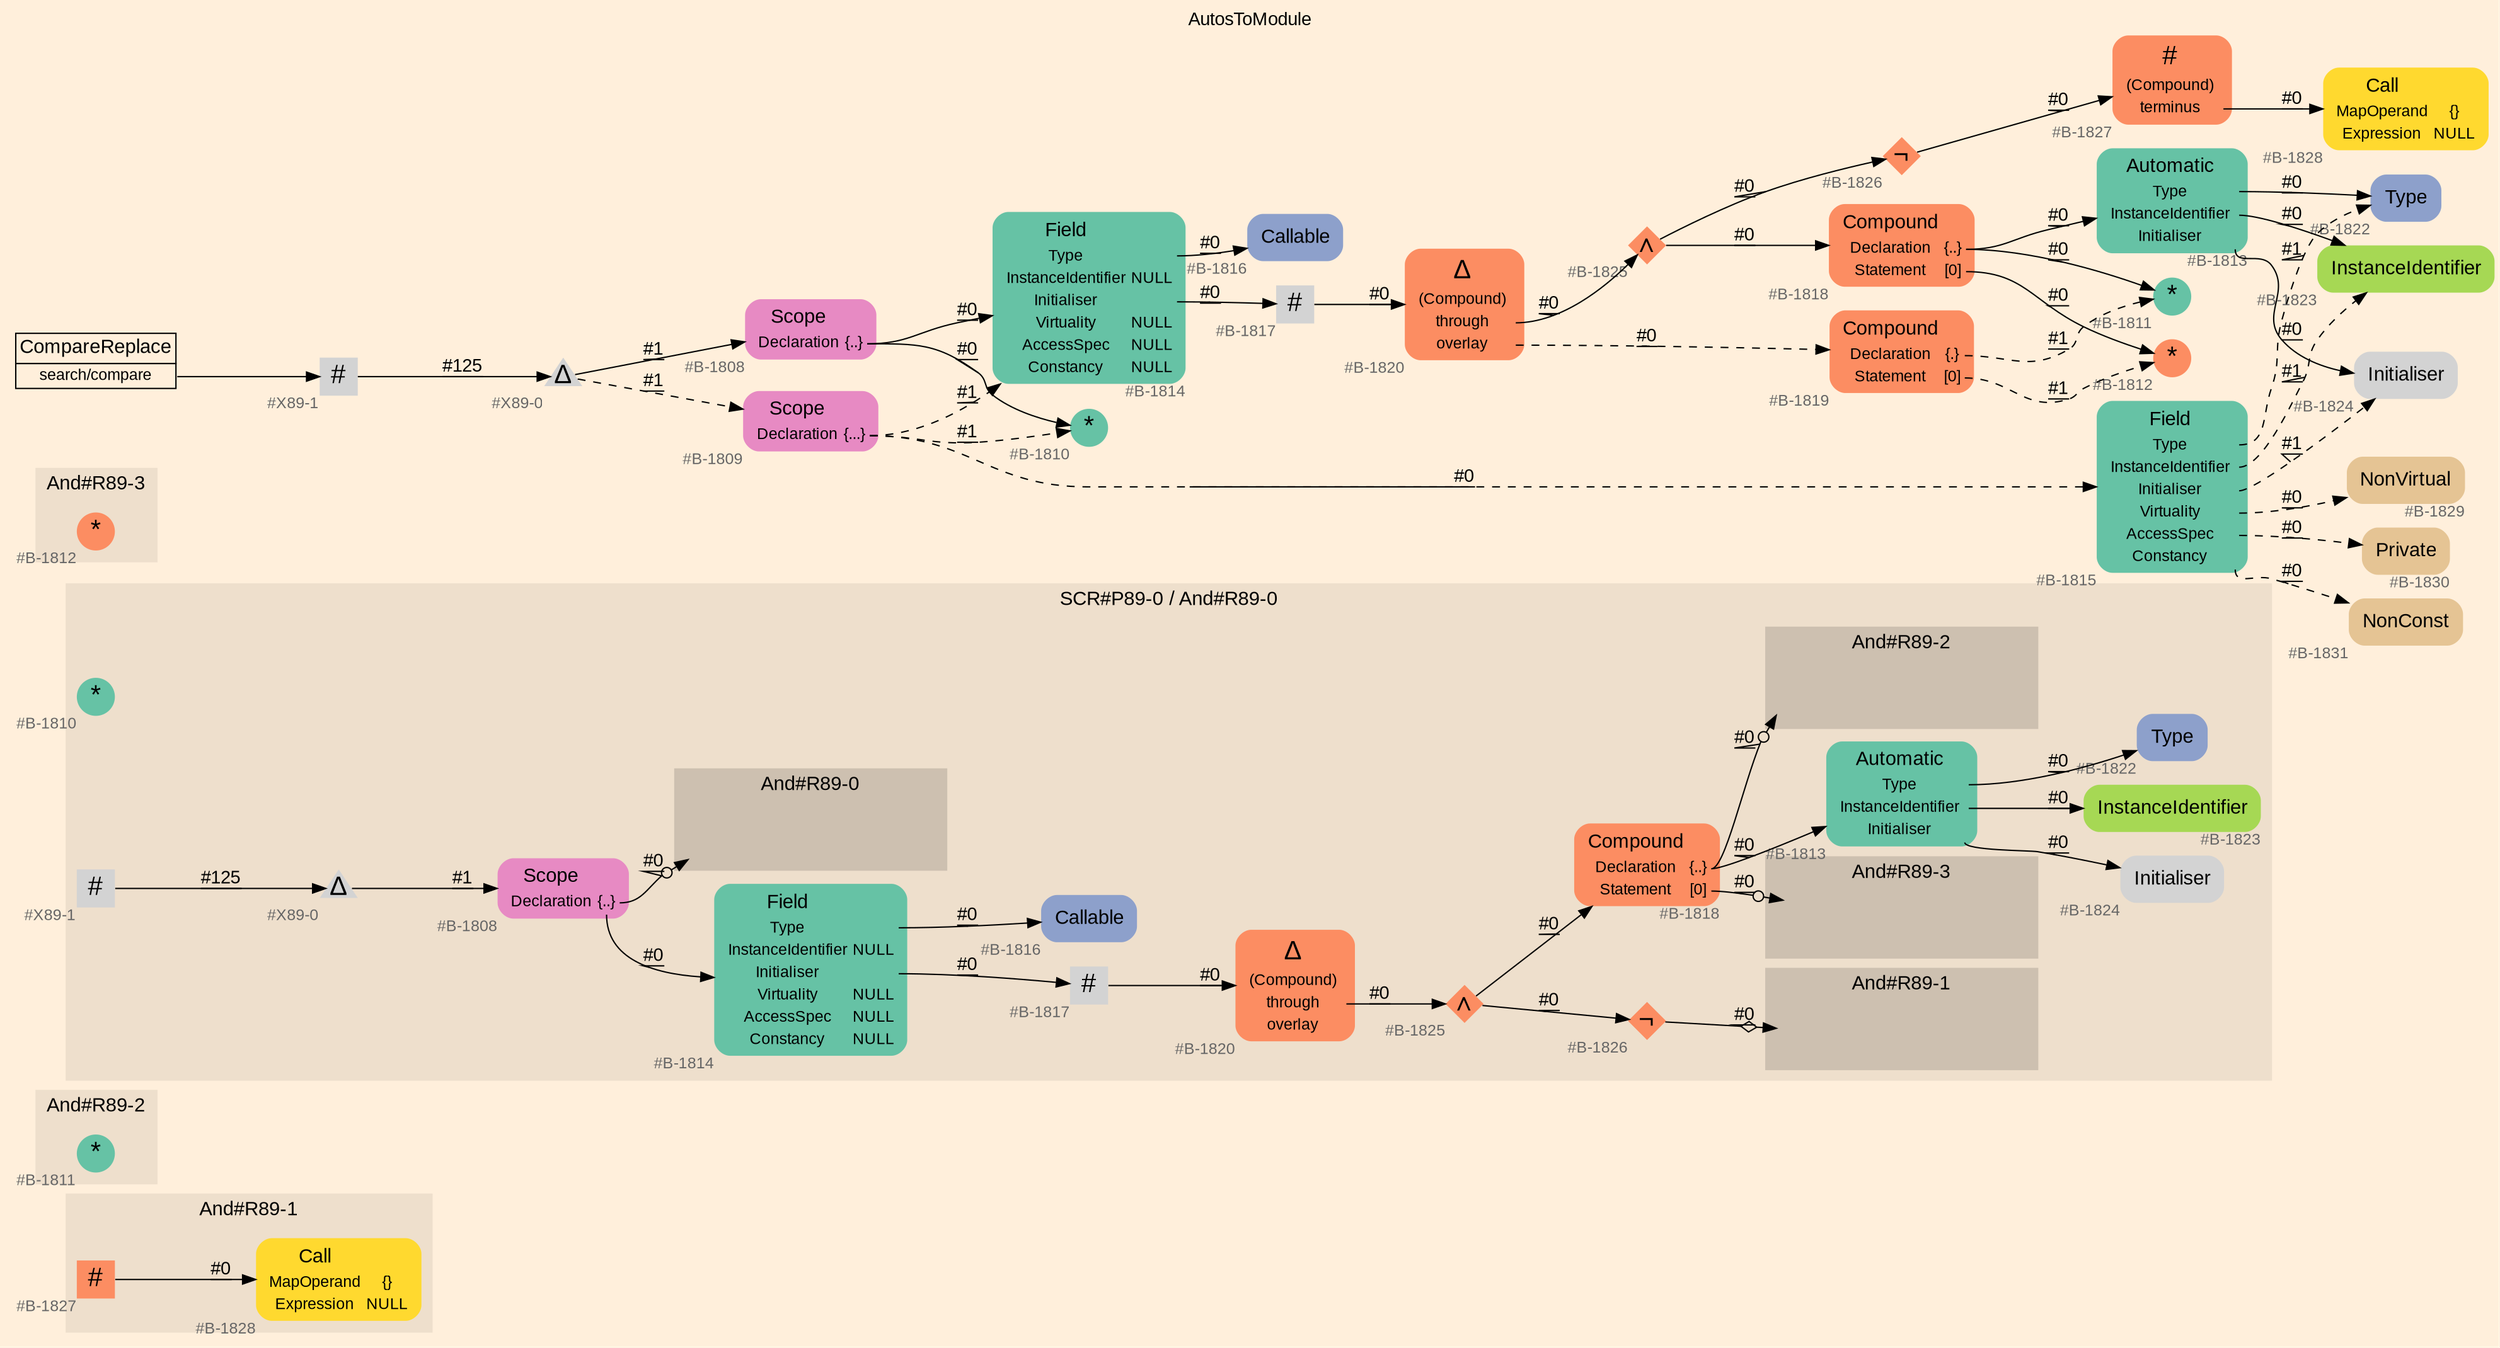 digraph "AutosToModule" {
label = "AutosToModule"
labelloc = t
graph [
    rankdir = "LR"
    ranksep = 0.3
    bgcolor = antiquewhite1
    color = black
    fontcolor = black
    fontname = "Arial"
];
node [
    fontname = "Arial"
];
edge [
    fontname = "Arial"
];

// -------------------- figure And#R89-1 --------------------
// -------- region And#R89-1 ----------
subgraph "clusterAnd#R89-1" {
    label = "And#R89-1"
    style = "filled"
    color = antiquewhite2
    fontsize = "15"
    // -------- block And#R89-1/#B-1828 ----------
    "And#R89-1/#B-1828" [
        fillcolor = "/set28/6"
        xlabel = "#B-1828"
        fontsize = "12"
        fontcolor = grey40
        shape = "plaintext"
        label = <<TABLE BORDER="0" CELLBORDER="0" CELLSPACING="0">
         <TR><TD><FONT COLOR="black" POINT-SIZE="15">Call</FONT></TD></TR>
         <TR><TD><FONT COLOR="black" POINT-SIZE="12">MapOperand</FONT></TD><TD PORT="port0"><FONT COLOR="black" POINT-SIZE="12">{}</FONT></TD></TR>
         <TR><TD><FONT COLOR="black" POINT-SIZE="12">Expression</FONT></TD><TD PORT="port1"><FONT COLOR="black" POINT-SIZE="12">NULL</FONT></TD></TR>
        </TABLE>>
        style = "rounded,filled"
    ];
    
    // -------- block And#R89-1/#B-1827 ----------
    "And#R89-1/#B-1827" [
        fillcolor = "/set28/2"
        xlabel = "#B-1827"
        fontsize = "12"
        fontcolor = grey40
        shape = "square"
        label = <<FONT COLOR="black" POINT-SIZE="20">#</FONT>>
        style = "filled"
        penwidth = 0.0
        fixedsize = true
        width = 0.4
        height = 0.4
    ];
    
}

"And#R89-1/#B-1827" -> "And#R89-1/#B-1828" [
    label = "#0"
    decorate = true
    color = black
    fontcolor = black
];


// -------------------- figure And#R89-2 --------------------
// -------- region And#R89-2 ----------
subgraph "clusterAnd#R89-2" {
    label = "And#R89-2"
    style = "filled"
    color = antiquewhite2
    fontsize = "15"
    // -------- block And#R89-2/#B-1811 ----------
    "And#R89-2/#B-1811" [
        fillcolor = "/set28/1"
        xlabel = "#B-1811"
        fontsize = "12"
        fontcolor = grey40
        shape = "circle"
        label = <<FONT COLOR="black" POINT-SIZE="20">*</FONT>>
        style = "filled"
        penwidth = 0.0
        fixedsize = true
        width = 0.4
        height = 0.4
    ];
    
}


// -------------------- figure And#R89-0 --------------------
// -------- region And#R89-0 ----------
subgraph "clusterAnd#R89-0" {
    label = "And#R89-0"
    style = "filled"
    color = antiquewhite2
    fontsize = "15"
    // -------- block And#R89-0/#B-1810 ----------
    "And#R89-0/#B-1810" [
        fillcolor = "/set28/1"
        xlabel = "#B-1810"
        fontsize = "12"
        fontcolor = grey40
        shape = "circle"
        label = <<FONT COLOR="black" POINT-SIZE="20">*</FONT>>
        style = "filled"
        penwidth = 0.0
        fixedsize = true
        width = 0.4
        height = 0.4
    ];
    
}


// -------------------- figure And#R89-3 --------------------
// -------- region And#R89-3 ----------
subgraph "clusterAnd#R89-3" {
    label = "And#R89-3"
    style = "filled"
    color = antiquewhite2
    fontsize = "15"
    // -------- block And#R89-3/#B-1812 ----------
    "And#R89-3/#B-1812" [
        fillcolor = "/set28/2"
        xlabel = "#B-1812"
        fontsize = "12"
        fontcolor = grey40
        shape = "circle"
        label = <<FONT COLOR="black" POINT-SIZE="20">*</FONT>>
        style = "filled"
        penwidth = 0.0
        fixedsize = true
        width = 0.4
        height = 0.4
    ];
    
}


// -------------------- figure And#R89-0 --------------------
// -------- region And#R89-0 ----------
subgraph "clusterAnd#R89-0" {
    label = "SCR#P89-0 / And#R89-0"
    style = "filled"
    color = antiquewhite2
    fontsize = "15"
    // -------- block And#R89-0/#B-1817 ----------
    "And#R89-0/#B-1817" [
        xlabel = "#B-1817"
        fontsize = "12"
        fontcolor = grey40
        shape = "square"
        label = <<FONT COLOR="black" POINT-SIZE="20">#</FONT>>
        style = "filled"
        penwidth = 0.0
        fixedsize = true
        width = 0.4
        height = 0.4
    ];
    
    // -------- block And#R89-0/#X89-1 ----------
    "And#R89-0/#X89-1" [
        xlabel = "#X89-1"
        fontsize = "12"
        fontcolor = grey40
        shape = "square"
        label = <<FONT COLOR="black" POINT-SIZE="20">#</FONT>>
        style = "filled"
        penwidth = 0.0
        fixedsize = true
        width = 0.4
        height = 0.4
    ];
    
    // -------- block And#R89-0/#B-1816 ----------
    "And#R89-0/#B-1816" [
        fillcolor = "/set28/3"
        xlabel = "#B-1816"
        fontsize = "12"
        fontcolor = grey40
        shape = "plaintext"
        label = <<TABLE BORDER="0" CELLBORDER="0" CELLSPACING="0">
         <TR><TD><FONT COLOR="black" POINT-SIZE="15">Callable</FONT></TD></TR>
        </TABLE>>
        style = "rounded,filled"
    ];
    
    // -------- block And#R89-0/#B-1823 ----------
    "And#R89-0/#B-1823" [
        fillcolor = "/set28/5"
        xlabel = "#B-1823"
        fontsize = "12"
        fontcolor = grey40
        shape = "plaintext"
        label = <<TABLE BORDER="0" CELLBORDER="0" CELLSPACING="0">
         <TR><TD><FONT COLOR="black" POINT-SIZE="15">InstanceIdentifier</FONT></TD></TR>
        </TABLE>>
        style = "rounded,filled"
    ];
    
    // -------- block And#R89-0/#B-1820 ----------
    "And#R89-0/#B-1820" [
        fillcolor = "/set28/2"
        xlabel = "#B-1820"
        fontsize = "12"
        fontcolor = grey40
        shape = "plaintext"
        label = <<TABLE BORDER="0" CELLBORDER="0" CELLSPACING="0">
         <TR><TD><FONT COLOR="black" POINT-SIZE="20">Δ</FONT></TD></TR>
         <TR><TD><FONT COLOR="black" POINT-SIZE="12">(Compound)</FONT></TD><TD PORT="port0"></TD></TR>
         <TR><TD><FONT COLOR="black" POINT-SIZE="12">through</FONT></TD><TD PORT="port1"></TD></TR>
         <TR><TD><FONT COLOR="black" POINT-SIZE="12">overlay</FONT></TD><TD PORT="port2"></TD></TR>
        </TABLE>>
        style = "rounded,filled"
    ];
    
    // -------- block And#R89-0/#B-1822 ----------
    "And#R89-0/#B-1822" [
        fillcolor = "/set28/3"
        xlabel = "#B-1822"
        fontsize = "12"
        fontcolor = grey40
        shape = "plaintext"
        label = <<TABLE BORDER="0" CELLBORDER="0" CELLSPACING="0">
         <TR><TD><FONT COLOR="black" POINT-SIZE="15">Type</FONT></TD></TR>
        </TABLE>>
        style = "rounded,filled"
    ];
    
    // -------- block And#R89-0/#B-1813 ----------
    "And#R89-0/#B-1813" [
        fillcolor = "/set28/1"
        xlabel = "#B-1813"
        fontsize = "12"
        fontcolor = grey40
        shape = "plaintext"
        label = <<TABLE BORDER="0" CELLBORDER="0" CELLSPACING="0">
         <TR><TD><FONT COLOR="black" POINT-SIZE="15">Automatic</FONT></TD></TR>
         <TR><TD><FONT COLOR="black" POINT-SIZE="12">Type</FONT></TD><TD PORT="port0"></TD></TR>
         <TR><TD><FONT COLOR="black" POINT-SIZE="12">InstanceIdentifier</FONT></TD><TD PORT="port1"></TD></TR>
         <TR><TD><FONT COLOR="black" POINT-SIZE="12">Initialiser</FONT></TD><TD PORT="port2"></TD></TR>
        </TABLE>>
        style = "rounded,filled"
    ];
    
    // -------- block And#R89-0/#B-1826 ----------
    "And#R89-0/#B-1826" [
        fillcolor = "/set28/2"
        xlabel = "#B-1826"
        fontsize = "12"
        fontcolor = grey40
        shape = "diamond"
        label = <<FONT COLOR="black" POINT-SIZE="20">¬</FONT>>
        style = "filled"
        penwidth = 0.0
        fixedsize = true
        width = 0.4
        height = 0.4
    ];
    
    // -------- block And#R89-0/#B-1825 ----------
    "And#R89-0/#B-1825" [
        fillcolor = "/set28/2"
        xlabel = "#B-1825"
        fontsize = "12"
        fontcolor = grey40
        shape = "diamond"
        label = <<FONT COLOR="black" POINT-SIZE="20">∧</FONT>>
        style = "filled"
        penwidth = 0.0
        fixedsize = true
        width = 0.4
        height = 0.4
    ];
    
    // -------- block And#R89-0/#B-1818 ----------
    "And#R89-0/#B-1818" [
        fillcolor = "/set28/2"
        xlabel = "#B-1818"
        fontsize = "12"
        fontcolor = grey40
        shape = "plaintext"
        label = <<TABLE BORDER="0" CELLBORDER="0" CELLSPACING="0">
         <TR><TD><FONT COLOR="black" POINT-SIZE="15">Compound</FONT></TD></TR>
         <TR><TD><FONT COLOR="black" POINT-SIZE="12">Declaration</FONT></TD><TD PORT="port0"><FONT COLOR="black" POINT-SIZE="12">{..}</FONT></TD></TR>
         <TR><TD><FONT COLOR="black" POINT-SIZE="12">Statement</FONT></TD><TD PORT="port1"><FONT COLOR="black" POINT-SIZE="12">[0]</FONT></TD></TR>
        </TABLE>>
        style = "rounded,filled"
    ];
    
    // -------- block And#R89-0/#B-1824 ----------
    "And#R89-0/#B-1824" [
        xlabel = "#B-1824"
        fontsize = "12"
        fontcolor = grey40
        shape = "plaintext"
        label = <<TABLE BORDER="0" CELLBORDER="0" CELLSPACING="0">
         <TR><TD><FONT COLOR="black" POINT-SIZE="15">Initialiser</FONT></TD></TR>
        </TABLE>>
        style = "rounded,filled"
    ];
    
    // -------- block And#R89-0/#B-1814 ----------
    "And#R89-0/#B-1814" [
        fillcolor = "/set28/1"
        xlabel = "#B-1814"
        fontsize = "12"
        fontcolor = grey40
        shape = "plaintext"
        label = <<TABLE BORDER="0" CELLBORDER="0" CELLSPACING="0">
         <TR><TD><FONT COLOR="black" POINT-SIZE="15">Field</FONT></TD></TR>
         <TR><TD><FONT COLOR="black" POINT-SIZE="12">Type</FONT></TD><TD PORT="port0"></TD></TR>
         <TR><TD><FONT COLOR="black" POINT-SIZE="12">InstanceIdentifier</FONT></TD><TD PORT="port1"><FONT COLOR="black" POINT-SIZE="12">NULL</FONT></TD></TR>
         <TR><TD><FONT COLOR="black" POINT-SIZE="12">Initialiser</FONT></TD><TD PORT="port2"></TD></TR>
         <TR><TD><FONT COLOR="black" POINT-SIZE="12">Virtuality</FONT></TD><TD PORT="port3"><FONT COLOR="black" POINT-SIZE="12">NULL</FONT></TD></TR>
         <TR><TD><FONT COLOR="black" POINT-SIZE="12">AccessSpec</FONT></TD><TD PORT="port4"><FONT COLOR="black" POINT-SIZE="12">NULL</FONT></TD></TR>
         <TR><TD><FONT COLOR="black" POINT-SIZE="12">Constancy</FONT></TD><TD PORT="port5"><FONT COLOR="black" POINT-SIZE="12">NULL</FONT></TD></TR>
        </TABLE>>
        style = "rounded,filled"
    ];
    
    // -------- block And#R89-0/#B-1808 ----------
    "And#R89-0/#B-1808" [
        fillcolor = "/set28/4"
        xlabel = "#B-1808"
        fontsize = "12"
        fontcolor = grey40
        shape = "plaintext"
        label = <<TABLE BORDER="0" CELLBORDER="0" CELLSPACING="0">
         <TR><TD><FONT COLOR="black" POINT-SIZE="15">Scope</FONT></TD></TR>
         <TR><TD><FONT COLOR="black" POINT-SIZE="12">Declaration</FONT></TD><TD PORT="port0"><FONT COLOR="black" POINT-SIZE="12">{..}</FONT></TD></TR>
        </TABLE>>
        style = "rounded,filled"
    ];
    
    // -------- block And#R89-0/#X89-0 ----------
    "And#R89-0/#X89-0" [
        xlabel = "#X89-0"
        fontsize = "12"
        fontcolor = grey40
        shape = "triangle"
        label = <<FONT COLOR="black" POINT-SIZE="20">Δ</FONT>>
        style = "filled"
        penwidth = 0.0
        fixedsize = true
        width = 0.4
        height = 0.4
    ];
    
    // -------- region And#R89-0/And#R89-0 ----------
    subgraph "clusterAnd#R89-0/And#R89-0" {
        label = "And#R89-0"
        style = "filled"
        color = antiquewhite3
        fontsize = "15"
        // -------- block And#R89-0/And#R89-0/#B-1810 ----------
        "And#R89-0/And#R89-0/#B-1810" [
            fillcolor = "/set28/1"
            xlabel = "#B-1810"
            fontsize = "12"
            fontcolor = grey40
            shape = "none"
            style = "invisible"
        ];
        
    }
    
    // -------- region And#R89-0/And#R89-1 ----------
    subgraph "clusterAnd#R89-0/And#R89-1" {
        label = "And#R89-1"
        style = "filled"
        color = antiquewhite3
        fontsize = "15"
        // -------- block And#R89-0/And#R89-1/#B-1827 ----------
        "And#R89-0/And#R89-1/#B-1827" [
            fillcolor = "/set28/2"
            xlabel = "#B-1827"
            fontsize = "12"
            fontcolor = grey40
            shape = "none"
            style = "invisible"
        ];
        
    }
    
    // -------- region And#R89-0/And#R89-2 ----------
    subgraph "clusterAnd#R89-0/And#R89-2" {
        label = "And#R89-2"
        style = "filled"
        color = antiquewhite3
        fontsize = "15"
        // -------- block And#R89-0/And#R89-2/#B-1811 ----------
        "And#R89-0/And#R89-2/#B-1811" [
            fillcolor = "/set28/1"
            xlabel = "#B-1811"
            fontsize = "12"
            fontcolor = grey40
            shape = "none"
            style = "invisible"
        ];
        
    }
    
    // -------- region And#R89-0/And#R89-3 ----------
    subgraph "clusterAnd#R89-0/And#R89-3" {
        label = "And#R89-3"
        style = "filled"
        color = antiquewhite3
        fontsize = "15"
        // -------- block And#R89-0/And#R89-3/#B-1812 ----------
        "And#R89-0/And#R89-3/#B-1812" [
            fillcolor = "/set28/2"
            xlabel = "#B-1812"
            fontsize = "12"
            fontcolor = grey40
            shape = "none"
            style = "invisible"
        ];
        
    }
    
}

"And#R89-0/#B-1817" -> "And#R89-0/#B-1820" [
    label = "#0"
    decorate = true
    color = black
    fontcolor = black
];

"And#R89-0/#X89-1" -> "And#R89-0/#X89-0" [
    label = "#125"
    decorate = true
    color = black
    fontcolor = black
];

"And#R89-0/#B-1820":port1 -> "And#R89-0/#B-1825" [
    label = "#0"
    decorate = true
    color = black
    fontcolor = black
];

"And#R89-0/#B-1813":port0 -> "And#R89-0/#B-1822" [
    label = "#0"
    decorate = true
    color = black
    fontcolor = black
];

"And#R89-0/#B-1813":port1 -> "And#R89-0/#B-1823" [
    label = "#0"
    decorate = true
    color = black
    fontcolor = black
];

"And#R89-0/#B-1813":port2 -> "And#R89-0/#B-1824" [
    label = "#0"
    decorate = true
    color = black
    fontcolor = black
];

"And#R89-0/#B-1826" -> "And#R89-0/And#R89-1/#B-1827" [
    arrowhead="normalnoneodiamond"
    label = "#0"
    decorate = true
    color = black
    fontcolor = black
];

"And#R89-0/#B-1825" -> "And#R89-0/#B-1826" [
    label = "#0"
    decorate = true
    color = black
    fontcolor = black
];

"And#R89-0/#B-1825" -> "And#R89-0/#B-1818" [
    label = "#0"
    decorate = true
    color = black
    fontcolor = black
];

"And#R89-0/#B-1818":port0 -> "And#R89-0/And#R89-2/#B-1811" [
    arrowhead="normalnoneodot"
    label = "#0"
    decorate = true
    color = black
    fontcolor = black
];

"And#R89-0/#B-1818":port0 -> "And#R89-0/#B-1813" [
    label = "#0"
    decorate = true
    color = black
    fontcolor = black
];

"And#R89-0/#B-1818":port1 -> "And#R89-0/And#R89-3/#B-1812" [
    arrowhead="normalnoneodot"
    label = "#0"
    decorate = true
    color = black
    fontcolor = black
];

"And#R89-0/#B-1814":port0 -> "And#R89-0/#B-1816" [
    label = "#0"
    decorate = true
    color = black
    fontcolor = black
];

"And#R89-0/#B-1814":port2 -> "And#R89-0/#B-1817" [
    label = "#0"
    decorate = true
    color = black
    fontcolor = black
];

"And#R89-0/#B-1808":port0 -> "And#R89-0/And#R89-0/#B-1810" [
    arrowhead="normalnoneodot"
    label = "#0"
    decorate = true
    color = black
    fontcolor = black
];

"And#R89-0/#B-1808":port0 -> "And#R89-0/#B-1814" [
    label = "#0"
    decorate = true
    color = black
    fontcolor = black
];

"And#R89-0/#X89-0" -> "And#R89-0/#B-1808" [
    label = "#1"
    decorate = true
    color = black
    fontcolor = black
];


// -------------------- transformation figure --------------------
// -------- block CR#X89-2 ----------
"CR#X89-2" [
    fillcolor = antiquewhite1
    fontsize = "12"
    fontcolor = grey40
    shape = "plaintext"
    label = <<TABLE BORDER="0" CELLBORDER="1" CELLSPACING="0">
     <TR><TD><FONT COLOR="black" POINT-SIZE="15">CompareReplace</FONT></TD></TR>
     <TR><TD PORT="port0"><FONT COLOR="black" POINT-SIZE="12">search/compare</FONT></TD></TR>
    </TABLE>>
    style = "filled"
    color = black
];

// -------- block #X89-1 ----------
"#X89-1" [
    xlabel = "#X89-1"
    fontsize = "12"
    fontcolor = grey40
    shape = "square"
    label = <<FONT COLOR="black" POINT-SIZE="20">#</FONT>>
    style = "filled"
    penwidth = 0.0
    fixedsize = true
    width = 0.4
    height = 0.4
];

// -------- block #X89-0 ----------
"#X89-0" [
    xlabel = "#X89-0"
    fontsize = "12"
    fontcolor = grey40
    shape = "triangle"
    label = <<FONT COLOR="black" POINT-SIZE="20">Δ</FONT>>
    style = "filled"
    penwidth = 0.0
    fixedsize = true
    width = 0.4
    height = 0.4
];

// -------- block #B-1808 ----------
"#B-1808" [
    fillcolor = "/set28/4"
    xlabel = "#B-1808"
    fontsize = "12"
    fontcolor = grey40
    shape = "plaintext"
    label = <<TABLE BORDER="0" CELLBORDER="0" CELLSPACING="0">
     <TR><TD><FONT COLOR="black" POINT-SIZE="15">Scope</FONT></TD></TR>
     <TR><TD><FONT COLOR="black" POINT-SIZE="12">Declaration</FONT></TD><TD PORT="port0"><FONT COLOR="black" POINT-SIZE="12">{..}</FONT></TD></TR>
    </TABLE>>
    style = "rounded,filled"
];

// -------- block #B-1810 ----------
"#B-1810" [
    fillcolor = "/set28/1"
    xlabel = "#B-1810"
    fontsize = "12"
    fontcolor = grey40
    shape = "circle"
    label = <<FONT COLOR="black" POINT-SIZE="20">*</FONT>>
    style = "filled"
    penwidth = 0.0
    fixedsize = true
    width = 0.4
    height = 0.4
];

// -------- block #B-1814 ----------
"#B-1814" [
    fillcolor = "/set28/1"
    xlabel = "#B-1814"
    fontsize = "12"
    fontcolor = grey40
    shape = "plaintext"
    label = <<TABLE BORDER="0" CELLBORDER="0" CELLSPACING="0">
     <TR><TD><FONT COLOR="black" POINT-SIZE="15">Field</FONT></TD></TR>
     <TR><TD><FONT COLOR="black" POINT-SIZE="12">Type</FONT></TD><TD PORT="port0"></TD></TR>
     <TR><TD><FONT COLOR="black" POINT-SIZE="12">InstanceIdentifier</FONT></TD><TD PORT="port1"><FONT COLOR="black" POINT-SIZE="12">NULL</FONT></TD></TR>
     <TR><TD><FONT COLOR="black" POINT-SIZE="12">Initialiser</FONT></TD><TD PORT="port2"></TD></TR>
     <TR><TD><FONT COLOR="black" POINT-SIZE="12">Virtuality</FONT></TD><TD PORT="port3"><FONT COLOR="black" POINT-SIZE="12">NULL</FONT></TD></TR>
     <TR><TD><FONT COLOR="black" POINT-SIZE="12">AccessSpec</FONT></TD><TD PORT="port4"><FONT COLOR="black" POINT-SIZE="12">NULL</FONT></TD></TR>
     <TR><TD><FONT COLOR="black" POINT-SIZE="12">Constancy</FONT></TD><TD PORT="port5"><FONT COLOR="black" POINT-SIZE="12">NULL</FONT></TD></TR>
    </TABLE>>
    style = "rounded,filled"
];

// -------- block #B-1816 ----------
"#B-1816" [
    fillcolor = "/set28/3"
    xlabel = "#B-1816"
    fontsize = "12"
    fontcolor = grey40
    shape = "plaintext"
    label = <<TABLE BORDER="0" CELLBORDER="0" CELLSPACING="0">
     <TR><TD><FONT COLOR="black" POINT-SIZE="15">Callable</FONT></TD></TR>
    </TABLE>>
    style = "rounded,filled"
];

// -------- block #B-1817 ----------
"#B-1817" [
    xlabel = "#B-1817"
    fontsize = "12"
    fontcolor = grey40
    shape = "square"
    label = <<FONT COLOR="black" POINT-SIZE="20">#</FONT>>
    style = "filled"
    penwidth = 0.0
    fixedsize = true
    width = 0.4
    height = 0.4
];

// -------- block #B-1820 ----------
"#B-1820" [
    fillcolor = "/set28/2"
    xlabel = "#B-1820"
    fontsize = "12"
    fontcolor = grey40
    shape = "plaintext"
    label = <<TABLE BORDER="0" CELLBORDER="0" CELLSPACING="0">
     <TR><TD><FONT COLOR="black" POINT-SIZE="20">Δ</FONT></TD></TR>
     <TR><TD><FONT COLOR="black" POINT-SIZE="12">(Compound)</FONT></TD><TD PORT="port0"></TD></TR>
     <TR><TD><FONT COLOR="black" POINT-SIZE="12">through</FONT></TD><TD PORT="port1"></TD></TR>
     <TR><TD><FONT COLOR="black" POINT-SIZE="12">overlay</FONT></TD><TD PORT="port2"></TD></TR>
    </TABLE>>
    style = "rounded,filled"
];

// -------- block #B-1825 ----------
"#B-1825" [
    fillcolor = "/set28/2"
    xlabel = "#B-1825"
    fontsize = "12"
    fontcolor = grey40
    shape = "diamond"
    label = <<FONT COLOR="black" POINT-SIZE="20">∧</FONT>>
    style = "filled"
    penwidth = 0.0
    fixedsize = true
    width = 0.4
    height = 0.4
];

// -------- block #B-1826 ----------
"#B-1826" [
    fillcolor = "/set28/2"
    xlabel = "#B-1826"
    fontsize = "12"
    fontcolor = grey40
    shape = "diamond"
    label = <<FONT COLOR="black" POINT-SIZE="20">¬</FONT>>
    style = "filled"
    penwidth = 0.0
    fixedsize = true
    width = 0.4
    height = 0.4
];

// -------- block #B-1827 ----------
"#B-1827" [
    fillcolor = "/set28/2"
    xlabel = "#B-1827"
    fontsize = "12"
    fontcolor = grey40
    shape = "plaintext"
    label = <<TABLE BORDER="0" CELLBORDER="0" CELLSPACING="0">
     <TR><TD><FONT COLOR="black" POINT-SIZE="20">#</FONT></TD></TR>
     <TR><TD><FONT COLOR="black" POINT-SIZE="12">(Compound)</FONT></TD><TD PORT="port0"></TD></TR>
     <TR><TD><FONT COLOR="black" POINT-SIZE="12">terminus</FONT></TD><TD PORT="port1"></TD></TR>
    </TABLE>>
    style = "rounded,filled"
];

// -------- block #B-1828 ----------
"#B-1828" [
    fillcolor = "/set28/6"
    xlabel = "#B-1828"
    fontsize = "12"
    fontcolor = grey40
    shape = "plaintext"
    label = <<TABLE BORDER="0" CELLBORDER="0" CELLSPACING="0">
     <TR><TD><FONT COLOR="black" POINT-SIZE="15">Call</FONT></TD></TR>
     <TR><TD><FONT COLOR="black" POINT-SIZE="12">MapOperand</FONT></TD><TD PORT="port0"><FONT COLOR="black" POINT-SIZE="12">{}</FONT></TD></TR>
     <TR><TD><FONT COLOR="black" POINT-SIZE="12">Expression</FONT></TD><TD PORT="port1"><FONT COLOR="black" POINT-SIZE="12">NULL</FONT></TD></TR>
    </TABLE>>
    style = "rounded,filled"
];

// -------- block #B-1818 ----------
"#B-1818" [
    fillcolor = "/set28/2"
    xlabel = "#B-1818"
    fontsize = "12"
    fontcolor = grey40
    shape = "plaintext"
    label = <<TABLE BORDER="0" CELLBORDER="0" CELLSPACING="0">
     <TR><TD><FONT COLOR="black" POINT-SIZE="15">Compound</FONT></TD></TR>
     <TR><TD><FONT COLOR="black" POINT-SIZE="12">Declaration</FONT></TD><TD PORT="port0"><FONT COLOR="black" POINT-SIZE="12">{..}</FONT></TD></TR>
     <TR><TD><FONT COLOR="black" POINT-SIZE="12">Statement</FONT></TD><TD PORT="port1"><FONT COLOR="black" POINT-SIZE="12">[0]</FONT></TD></TR>
    </TABLE>>
    style = "rounded,filled"
];

// -------- block #B-1811 ----------
"#B-1811" [
    fillcolor = "/set28/1"
    xlabel = "#B-1811"
    fontsize = "12"
    fontcolor = grey40
    shape = "circle"
    label = <<FONT COLOR="black" POINT-SIZE="20">*</FONT>>
    style = "filled"
    penwidth = 0.0
    fixedsize = true
    width = 0.4
    height = 0.4
];

// -------- block #B-1813 ----------
"#B-1813" [
    fillcolor = "/set28/1"
    xlabel = "#B-1813"
    fontsize = "12"
    fontcolor = grey40
    shape = "plaintext"
    label = <<TABLE BORDER="0" CELLBORDER="0" CELLSPACING="0">
     <TR><TD><FONT COLOR="black" POINT-SIZE="15">Automatic</FONT></TD></TR>
     <TR><TD><FONT COLOR="black" POINT-SIZE="12">Type</FONT></TD><TD PORT="port0"></TD></TR>
     <TR><TD><FONT COLOR="black" POINT-SIZE="12">InstanceIdentifier</FONT></TD><TD PORT="port1"></TD></TR>
     <TR><TD><FONT COLOR="black" POINT-SIZE="12">Initialiser</FONT></TD><TD PORT="port2"></TD></TR>
    </TABLE>>
    style = "rounded,filled"
];

// -------- block #B-1822 ----------
"#B-1822" [
    fillcolor = "/set28/3"
    xlabel = "#B-1822"
    fontsize = "12"
    fontcolor = grey40
    shape = "plaintext"
    label = <<TABLE BORDER="0" CELLBORDER="0" CELLSPACING="0">
     <TR><TD><FONT COLOR="black" POINT-SIZE="15">Type</FONT></TD></TR>
    </TABLE>>
    style = "rounded,filled"
];

// -------- block #B-1823 ----------
"#B-1823" [
    fillcolor = "/set28/5"
    xlabel = "#B-1823"
    fontsize = "12"
    fontcolor = grey40
    shape = "plaintext"
    label = <<TABLE BORDER="0" CELLBORDER="0" CELLSPACING="0">
     <TR><TD><FONT COLOR="black" POINT-SIZE="15">InstanceIdentifier</FONT></TD></TR>
    </TABLE>>
    style = "rounded,filled"
];

// -------- block #B-1824 ----------
"#B-1824" [
    xlabel = "#B-1824"
    fontsize = "12"
    fontcolor = grey40
    shape = "plaintext"
    label = <<TABLE BORDER="0" CELLBORDER="0" CELLSPACING="0">
     <TR><TD><FONT COLOR="black" POINT-SIZE="15">Initialiser</FONT></TD></TR>
    </TABLE>>
    style = "rounded,filled"
];

// -------- block #B-1812 ----------
"#B-1812" [
    fillcolor = "/set28/2"
    xlabel = "#B-1812"
    fontsize = "12"
    fontcolor = grey40
    shape = "circle"
    label = <<FONT COLOR="black" POINT-SIZE="20">*</FONT>>
    style = "filled"
    penwidth = 0.0
    fixedsize = true
    width = 0.4
    height = 0.4
];

// -------- block #B-1819 ----------
"#B-1819" [
    fillcolor = "/set28/2"
    xlabel = "#B-1819"
    fontsize = "12"
    fontcolor = grey40
    shape = "plaintext"
    label = <<TABLE BORDER="0" CELLBORDER="0" CELLSPACING="0">
     <TR><TD><FONT COLOR="black" POINT-SIZE="15">Compound</FONT></TD></TR>
     <TR><TD><FONT COLOR="black" POINT-SIZE="12">Declaration</FONT></TD><TD PORT="port0"><FONT COLOR="black" POINT-SIZE="12">{.}</FONT></TD></TR>
     <TR><TD><FONT COLOR="black" POINT-SIZE="12">Statement</FONT></TD><TD PORT="port1"><FONT COLOR="black" POINT-SIZE="12">[0]</FONT></TD></TR>
    </TABLE>>
    style = "rounded,filled"
];

// -------- block #B-1809 ----------
"#B-1809" [
    fillcolor = "/set28/4"
    xlabel = "#B-1809"
    fontsize = "12"
    fontcolor = grey40
    shape = "plaintext"
    label = <<TABLE BORDER="0" CELLBORDER="0" CELLSPACING="0">
     <TR><TD><FONT COLOR="black" POINT-SIZE="15">Scope</FONT></TD></TR>
     <TR><TD><FONT COLOR="black" POINT-SIZE="12">Declaration</FONT></TD><TD PORT="port0"><FONT COLOR="black" POINT-SIZE="12">{...}</FONT></TD></TR>
    </TABLE>>
    style = "rounded,filled"
];

// -------- block #B-1815 ----------
"#B-1815" [
    fillcolor = "/set28/1"
    xlabel = "#B-1815"
    fontsize = "12"
    fontcolor = grey40
    shape = "plaintext"
    label = <<TABLE BORDER="0" CELLBORDER="0" CELLSPACING="0">
     <TR><TD><FONT COLOR="black" POINT-SIZE="15">Field</FONT></TD></TR>
     <TR><TD><FONT COLOR="black" POINT-SIZE="12">Type</FONT></TD><TD PORT="port0"></TD></TR>
     <TR><TD><FONT COLOR="black" POINT-SIZE="12">InstanceIdentifier</FONT></TD><TD PORT="port1"></TD></TR>
     <TR><TD><FONT COLOR="black" POINT-SIZE="12">Initialiser</FONT></TD><TD PORT="port2"></TD></TR>
     <TR><TD><FONT COLOR="black" POINT-SIZE="12">Virtuality</FONT></TD><TD PORT="port3"></TD></TR>
     <TR><TD><FONT COLOR="black" POINT-SIZE="12">AccessSpec</FONT></TD><TD PORT="port4"></TD></TR>
     <TR><TD><FONT COLOR="black" POINT-SIZE="12">Constancy</FONT></TD><TD PORT="port5"></TD></TR>
    </TABLE>>
    style = "rounded,filled"
];

// -------- block #B-1829 ----------
"#B-1829" [
    fillcolor = "/set28/7"
    xlabel = "#B-1829"
    fontsize = "12"
    fontcolor = grey40
    shape = "plaintext"
    label = <<TABLE BORDER="0" CELLBORDER="0" CELLSPACING="0">
     <TR><TD><FONT COLOR="black" POINT-SIZE="15">NonVirtual</FONT></TD></TR>
    </TABLE>>
    style = "rounded,filled"
];

// -------- block #B-1830 ----------
"#B-1830" [
    fillcolor = "/set28/7"
    xlabel = "#B-1830"
    fontsize = "12"
    fontcolor = grey40
    shape = "plaintext"
    label = <<TABLE BORDER="0" CELLBORDER="0" CELLSPACING="0">
     <TR><TD><FONT COLOR="black" POINT-SIZE="15">Private</FONT></TD></TR>
    </TABLE>>
    style = "rounded,filled"
];

// -------- block #B-1831 ----------
"#B-1831" [
    fillcolor = "/set28/7"
    xlabel = "#B-1831"
    fontsize = "12"
    fontcolor = grey40
    shape = "plaintext"
    label = <<TABLE BORDER="0" CELLBORDER="0" CELLSPACING="0">
     <TR><TD><FONT COLOR="black" POINT-SIZE="15">NonConst</FONT></TD></TR>
    </TABLE>>
    style = "rounded,filled"
];

"CR#X89-2":port0 -> "#X89-1" [
    label = ""
    decorate = true
    color = black
    fontcolor = black
];

"#X89-1" -> "#X89-0" [
    label = "#125"
    decorate = true
    color = black
    fontcolor = black
];

"#X89-0" -> "#B-1808" [
    label = "#1"
    decorate = true
    color = black
    fontcolor = black
];

"#X89-0" -> "#B-1809" [
    style="dashed"
    label = "#1"
    decorate = true
    color = black
    fontcolor = black
];

"#B-1808":port0 -> "#B-1810" [
    label = "#0"
    decorate = true
    color = black
    fontcolor = black
];

"#B-1808":port0 -> "#B-1814" [
    label = "#0"
    decorate = true
    color = black
    fontcolor = black
];

"#B-1814":port0 -> "#B-1816" [
    label = "#0"
    decorate = true
    color = black
    fontcolor = black
];

"#B-1814":port2 -> "#B-1817" [
    label = "#0"
    decorate = true
    color = black
    fontcolor = black
];

"#B-1817" -> "#B-1820" [
    label = "#0"
    decorate = true
    color = black
    fontcolor = black
];

"#B-1820":port1 -> "#B-1825" [
    label = "#0"
    decorate = true
    color = black
    fontcolor = black
];

"#B-1820":port2 -> "#B-1819" [
    style="dashed"
    label = "#0"
    decorate = true
    color = black
    fontcolor = black
];

"#B-1825" -> "#B-1826" [
    label = "#0"
    decorate = true
    color = black
    fontcolor = black
];

"#B-1825" -> "#B-1818" [
    label = "#0"
    decorate = true
    color = black
    fontcolor = black
];

"#B-1826" -> "#B-1827" [
    label = "#0"
    decorate = true
    color = black
    fontcolor = black
];

"#B-1827":port1 -> "#B-1828" [
    label = "#0"
    decorate = true
    color = black
    fontcolor = black
];

"#B-1818":port0 -> "#B-1811" [
    label = "#0"
    decorate = true
    color = black
    fontcolor = black
];

"#B-1818":port0 -> "#B-1813" [
    label = "#0"
    decorate = true
    color = black
    fontcolor = black
];

"#B-1818":port1 -> "#B-1812" [
    label = "#0"
    decorate = true
    color = black
    fontcolor = black
];

"#B-1813":port0 -> "#B-1822" [
    label = "#0"
    decorate = true
    color = black
    fontcolor = black
];

"#B-1813":port1 -> "#B-1823" [
    label = "#0"
    decorate = true
    color = black
    fontcolor = black
];

"#B-1813":port2 -> "#B-1824" [
    label = "#0"
    decorate = true
    color = black
    fontcolor = black
];

"#B-1819":port0 -> "#B-1811" [
    style="dashed"
    label = "#1"
    decorate = true
    color = black
    fontcolor = black
];

"#B-1819":port1 -> "#B-1812" [
    style="dashed"
    label = "#1"
    decorate = true
    color = black
    fontcolor = black
];

"#B-1809":port0 -> "#B-1810" [
    style="dashed"
    label = "#1"
    decorate = true
    color = black
    fontcolor = black
];

"#B-1809":port0 -> "#B-1814" [
    style="dashed"
    label = "#1"
    decorate = true
    color = black
    fontcolor = black
];

"#B-1809":port0 -> "#B-1815" [
    style="dashed"
    label = "#0"
    decorate = true
    color = black
    fontcolor = black
];

"#B-1815":port0 -> "#B-1822" [
    style="dashed"
    label = "#1"
    decorate = true
    color = black
    fontcolor = black
];

"#B-1815":port1 -> "#B-1823" [
    style="dashed"
    label = "#1"
    decorate = true
    color = black
    fontcolor = black
];

"#B-1815":port2 -> "#B-1824" [
    style="dashed"
    label = "#1"
    decorate = true
    color = black
    fontcolor = black
];

"#B-1815":port3 -> "#B-1829" [
    style="dashed"
    label = "#0"
    decorate = true
    color = black
    fontcolor = black
];

"#B-1815":port4 -> "#B-1830" [
    style="dashed"
    label = "#0"
    decorate = true
    color = black
    fontcolor = black
];

"#B-1815":port5 -> "#B-1831" [
    style="dashed"
    label = "#0"
    decorate = true
    color = black
    fontcolor = black
];


}
